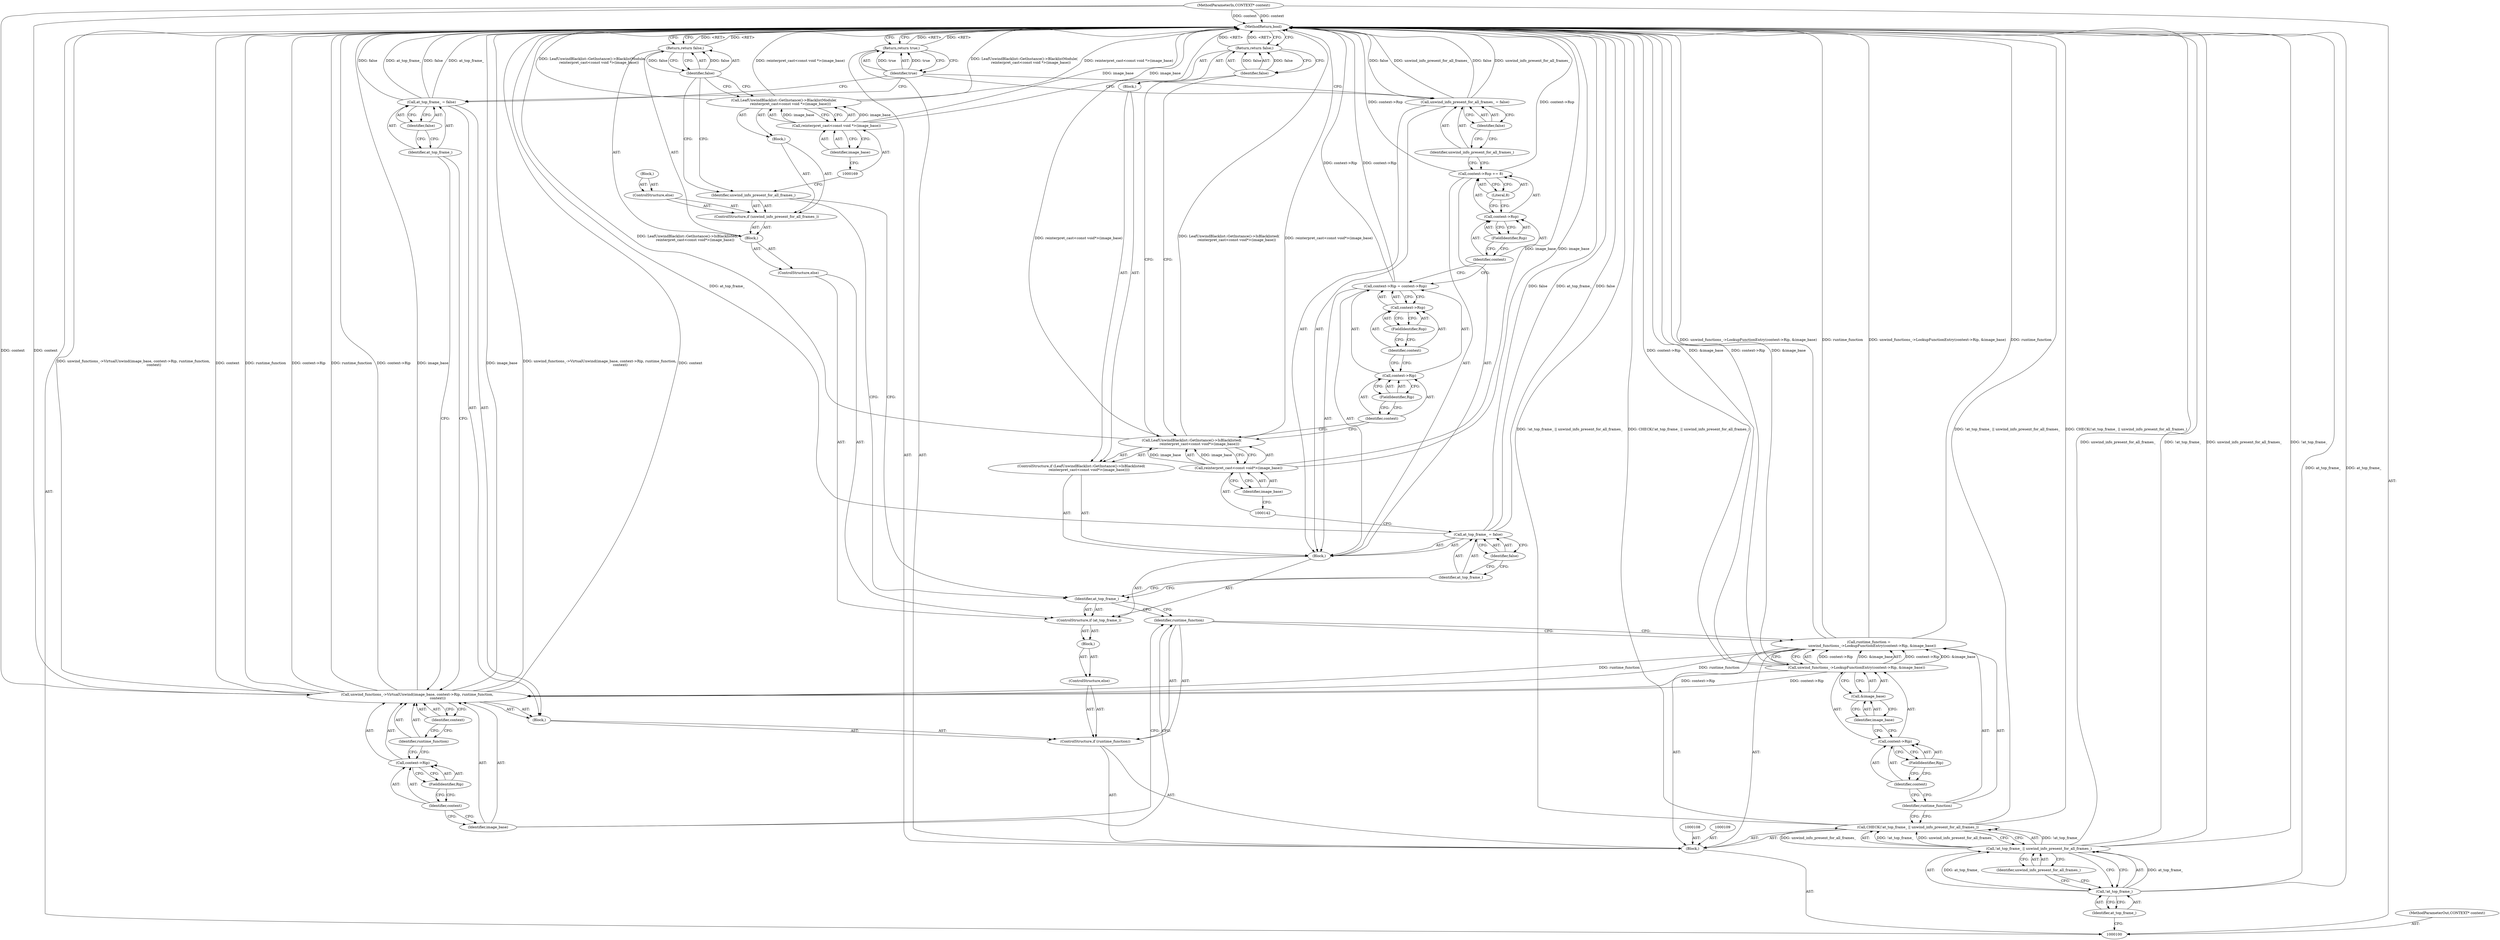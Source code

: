 digraph "0_Chrome_0fb75f1e468fe9054be3b3d3d5b9bf9a66e4199d_11" {
"1000177" [label="(MethodReturn,bool)"];
"1000101" [label="(MethodParameterIn,CONTEXT* context)"];
"1000243" [label="(MethodParameterOut,CONTEXT* context)"];
"1000102" [label="(Block,)"];
"1000122" [label="(Identifier,image_base)"];
"1000121" [label="(Call,unwind_functions_->VirtualUnwind(image_base, context->Rip, runtime_function,\n                                     context))"];
"1000123" [label="(Call,context->Rip)"];
"1000124" [label="(Identifier,context)"];
"1000125" [label="(FieldIdentifier,Rip)"];
"1000126" [label="(Identifier,runtime_function)"];
"1000127" [label="(Identifier,context)"];
"1000130" [label="(Identifier,false)"];
"1000128" [label="(Call,at_top_frame_ = false)"];
"1000129" [label="(Identifier,at_top_frame_)"];
"1000131" [label="(ControlStructure,else)"];
"1000132" [label="(Block,)"];
"1000135" [label="(Block,)"];
"1000133" [label="(ControlStructure,if (at_top_frame_))"];
"1000134" [label="(Identifier,at_top_frame_)"];
"1000138" [label="(Identifier,false)"];
"1000136" [label="(Call,at_top_frame_ = false)"];
"1000137" [label="(Identifier,at_top_frame_)"];
"1000140" [label="(Call,LeafUnwindBlacklist::GetInstance()->IsBlacklisted(\n              reinterpret_cast<const void*>(image_base)))"];
"1000139" [label="(ControlStructure,if (LeafUnwindBlacklist::GetInstance()->IsBlacklisted(\n              reinterpret_cast<const void*>(image_base))))"];
"1000141" [label="(Call,reinterpret_cast<const void*>(image_base))"];
"1000143" [label="(Identifier,image_base)"];
"1000144" [label="(Block,)"];
"1000146" [label="(Identifier,false)"];
"1000145" [label="(Return,return false;)"];
"1000150" [label="(FieldIdentifier,Rip)"];
"1000151" [label="(Call,context->Rsp)"];
"1000152" [label="(Identifier,context)"];
"1000153" [label="(FieldIdentifier,Rsp)"];
"1000147" [label="(Call,context->Rip = context->Rsp)"];
"1000148" [label="(Call,context->Rip)"];
"1000149" [label="(Identifier,context)"];
"1000157" [label="(FieldIdentifier,Rsp)"];
"1000158" [label="(Literal,8)"];
"1000154" [label="(Call,context->Rsp += 8)"];
"1000155" [label="(Call,context->Rsp)"];
"1000156" [label="(Identifier,context)"];
"1000161" [label="(Identifier,false)"];
"1000159" [label="(Call,unwind_info_present_for_all_frames_ = false)"];
"1000160" [label="(Identifier,unwind_info_present_for_all_frames_)"];
"1000163" [label="(Block,)"];
"1000162" [label="(ControlStructure,else)"];
"1000165" [label="(Identifier,unwind_info_present_for_all_frames_)"];
"1000166" [label="(Block,)"];
"1000164" [label="(ControlStructure,if (unwind_info_present_for_all_frames_))"];
"1000167" [label="(Call,LeafUnwindBlacklist::GetInstance()->BlacklistModule(\n            reinterpret_cast<const void *>(image_base)))"];
"1000168" [label="(Call,reinterpret_cast<const void *>(image_base))"];
"1000170" [label="(Identifier,image_base)"];
"1000106" [label="(Identifier,at_top_frame_)"];
"1000107" [label="(Identifier,unwind_info_present_for_all_frames_)"];
"1000103" [label="(Call,CHECK(!at_top_frame_ || unwind_info_present_for_all_frames_))"];
"1000104" [label="(Call,!at_top_frame_ || unwind_info_present_for_all_frames_)"];
"1000105" [label="(Call,!at_top_frame_)"];
"1000172" [label="(Block,)"];
"1000171" [label="(ControlStructure,else)"];
"1000174" [label="(Identifier,false)"];
"1000173" [label="(Return,return false;)"];
"1000175" [label="(Return,return true;)"];
"1000176" [label="(Identifier,true)"];
"1000110" [label="(Call,runtime_function =\n      unwind_functions_->LookupFunctionEntry(context->Rip, &image_base))"];
"1000111" [label="(Identifier,runtime_function)"];
"1000113" [label="(Call,context->Rip)"];
"1000114" [label="(Identifier,context)"];
"1000115" [label="(FieldIdentifier,Rip)"];
"1000116" [label="(Call,&image_base)"];
"1000112" [label="(Call,unwind_functions_->LookupFunctionEntry(context->Rip, &image_base))"];
"1000117" [label="(Identifier,image_base)"];
"1000118" [label="(ControlStructure,if (runtime_function))"];
"1000120" [label="(Block,)"];
"1000119" [label="(Identifier,runtime_function)"];
"1000177" -> "1000100"  [label="AST: "];
"1000177" -> "1000145"  [label="CFG: "];
"1000177" -> "1000173"  [label="CFG: "];
"1000177" -> "1000175"  [label="CFG: "];
"1000145" -> "1000177"  [label="DDG: <RET>"];
"1000173" -> "1000177"  [label="DDG: <RET>"];
"1000175" -> "1000177"  [label="DDG: <RET>"];
"1000104" -> "1000177"  [label="DDG: unwind_info_present_for_all_frames_"];
"1000104" -> "1000177"  [label="DDG: !at_top_frame_"];
"1000103" -> "1000177"  [label="DDG: !at_top_frame_ || unwind_info_present_for_all_frames_"];
"1000103" -> "1000177"  [label="DDG: CHECK(!at_top_frame_ || unwind_info_present_for_all_frames_)"];
"1000159" -> "1000177"  [label="DDG: unwind_info_present_for_all_frames_"];
"1000159" -> "1000177"  [label="DDG: false"];
"1000140" -> "1000177"  [label="DDG: LeafUnwindBlacklist::GetInstance()->IsBlacklisted(\n              reinterpret_cast<const void*>(image_base))"];
"1000140" -> "1000177"  [label="DDG: reinterpret_cast<const void*>(image_base)"];
"1000121" -> "1000177"  [label="DDG: unwind_functions_->VirtualUnwind(image_base, context->Rip, runtime_function,\n                                     context)"];
"1000121" -> "1000177"  [label="DDG: context"];
"1000121" -> "1000177"  [label="DDG: runtime_function"];
"1000121" -> "1000177"  [label="DDG: context->Rip"];
"1000121" -> "1000177"  [label="DDG: image_base"];
"1000147" -> "1000177"  [label="DDG: context->Rip"];
"1000110" -> "1000177"  [label="DDG: unwind_functions_->LookupFunctionEntry(context->Rip, &image_base)"];
"1000110" -> "1000177"  [label="DDG: runtime_function"];
"1000168" -> "1000177"  [label="DDG: image_base"];
"1000167" -> "1000177"  [label="DDG: reinterpret_cast<const void *>(image_base)"];
"1000167" -> "1000177"  [label="DDG: LeafUnwindBlacklist::GetInstance()->BlacklistModule(\n            reinterpret_cast<const void *>(image_base))"];
"1000128" -> "1000177"  [label="DDG: false"];
"1000128" -> "1000177"  [label="DDG: at_top_frame_"];
"1000154" -> "1000177"  [label="DDG: context->Rsp"];
"1000112" -> "1000177"  [label="DDG: context->Rip"];
"1000112" -> "1000177"  [label="DDG: &image_base"];
"1000101" -> "1000177"  [label="DDG: context"];
"1000141" -> "1000177"  [label="DDG: image_base"];
"1000136" -> "1000177"  [label="DDG: false"];
"1000136" -> "1000177"  [label="DDG: at_top_frame_"];
"1000105" -> "1000177"  [label="DDG: at_top_frame_"];
"1000101" -> "1000100"  [label="AST: "];
"1000101" -> "1000177"  [label="DDG: context"];
"1000101" -> "1000121"  [label="DDG: context"];
"1000243" -> "1000100"  [label="AST: "];
"1000102" -> "1000100"  [label="AST: "];
"1000103" -> "1000102"  [label="AST: "];
"1000108" -> "1000102"  [label="AST: "];
"1000109" -> "1000102"  [label="AST: "];
"1000110" -> "1000102"  [label="AST: "];
"1000118" -> "1000102"  [label="AST: "];
"1000175" -> "1000102"  [label="AST: "];
"1000122" -> "1000121"  [label="AST: "];
"1000122" -> "1000119"  [label="CFG: "];
"1000124" -> "1000122"  [label="CFG: "];
"1000121" -> "1000120"  [label="AST: "];
"1000121" -> "1000127"  [label="CFG: "];
"1000122" -> "1000121"  [label="AST: "];
"1000123" -> "1000121"  [label="AST: "];
"1000126" -> "1000121"  [label="AST: "];
"1000127" -> "1000121"  [label="AST: "];
"1000129" -> "1000121"  [label="CFG: "];
"1000121" -> "1000177"  [label="DDG: unwind_functions_->VirtualUnwind(image_base, context->Rip, runtime_function,\n                                     context)"];
"1000121" -> "1000177"  [label="DDG: context"];
"1000121" -> "1000177"  [label="DDG: runtime_function"];
"1000121" -> "1000177"  [label="DDG: context->Rip"];
"1000121" -> "1000177"  [label="DDG: image_base"];
"1000112" -> "1000121"  [label="DDG: context->Rip"];
"1000110" -> "1000121"  [label="DDG: runtime_function"];
"1000101" -> "1000121"  [label="DDG: context"];
"1000123" -> "1000121"  [label="AST: "];
"1000123" -> "1000125"  [label="CFG: "];
"1000124" -> "1000123"  [label="AST: "];
"1000125" -> "1000123"  [label="AST: "];
"1000126" -> "1000123"  [label="CFG: "];
"1000124" -> "1000123"  [label="AST: "];
"1000124" -> "1000122"  [label="CFG: "];
"1000125" -> "1000124"  [label="CFG: "];
"1000125" -> "1000123"  [label="AST: "];
"1000125" -> "1000124"  [label="CFG: "];
"1000123" -> "1000125"  [label="CFG: "];
"1000126" -> "1000121"  [label="AST: "];
"1000126" -> "1000123"  [label="CFG: "];
"1000127" -> "1000126"  [label="CFG: "];
"1000127" -> "1000121"  [label="AST: "];
"1000127" -> "1000126"  [label="CFG: "];
"1000121" -> "1000127"  [label="CFG: "];
"1000130" -> "1000128"  [label="AST: "];
"1000130" -> "1000129"  [label="CFG: "];
"1000128" -> "1000130"  [label="CFG: "];
"1000128" -> "1000120"  [label="AST: "];
"1000128" -> "1000130"  [label="CFG: "];
"1000129" -> "1000128"  [label="AST: "];
"1000130" -> "1000128"  [label="AST: "];
"1000176" -> "1000128"  [label="CFG: "];
"1000128" -> "1000177"  [label="DDG: false"];
"1000128" -> "1000177"  [label="DDG: at_top_frame_"];
"1000129" -> "1000128"  [label="AST: "];
"1000129" -> "1000121"  [label="CFG: "];
"1000130" -> "1000129"  [label="CFG: "];
"1000131" -> "1000118"  [label="AST: "];
"1000132" -> "1000131"  [label="AST: "];
"1000132" -> "1000131"  [label="AST: "];
"1000133" -> "1000132"  [label="AST: "];
"1000135" -> "1000133"  [label="AST: "];
"1000136" -> "1000135"  [label="AST: "];
"1000139" -> "1000135"  [label="AST: "];
"1000147" -> "1000135"  [label="AST: "];
"1000154" -> "1000135"  [label="AST: "];
"1000159" -> "1000135"  [label="AST: "];
"1000133" -> "1000132"  [label="AST: "];
"1000134" -> "1000133"  [label="AST: "];
"1000135" -> "1000133"  [label="AST: "];
"1000162" -> "1000133"  [label="AST: "];
"1000134" -> "1000133"  [label="AST: "];
"1000134" -> "1000119"  [label="CFG: "];
"1000137" -> "1000134"  [label="CFG: "];
"1000165" -> "1000134"  [label="CFG: "];
"1000138" -> "1000136"  [label="AST: "];
"1000138" -> "1000137"  [label="CFG: "];
"1000136" -> "1000138"  [label="CFG: "];
"1000136" -> "1000135"  [label="AST: "];
"1000136" -> "1000138"  [label="CFG: "];
"1000137" -> "1000136"  [label="AST: "];
"1000138" -> "1000136"  [label="AST: "];
"1000142" -> "1000136"  [label="CFG: "];
"1000136" -> "1000177"  [label="DDG: false"];
"1000136" -> "1000177"  [label="DDG: at_top_frame_"];
"1000137" -> "1000136"  [label="AST: "];
"1000137" -> "1000134"  [label="CFG: "];
"1000138" -> "1000137"  [label="CFG: "];
"1000140" -> "1000139"  [label="AST: "];
"1000140" -> "1000141"  [label="CFG: "];
"1000141" -> "1000140"  [label="AST: "];
"1000146" -> "1000140"  [label="CFG: "];
"1000149" -> "1000140"  [label="CFG: "];
"1000140" -> "1000177"  [label="DDG: LeafUnwindBlacklist::GetInstance()->IsBlacklisted(\n              reinterpret_cast<const void*>(image_base))"];
"1000140" -> "1000177"  [label="DDG: reinterpret_cast<const void*>(image_base)"];
"1000141" -> "1000140"  [label="DDG: image_base"];
"1000139" -> "1000135"  [label="AST: "];
"1000140" -> "1000139"  [label="AST: "];
"1000144" -> "1000139"  [label="AST: "];
"1000141" -> "1000140"  [label="AST: "];
"1000141" -> "1000143"  [label="CFG: "];
"1000142" -> "1000141"  [label="AST: "];
"1000143" -> "1000141"  [label="AST: "];
"1000140" -> "1000141"  [label="CFG: "];
"1000141" -> "1000177"  [label="DDG: image_base"];
"1000141" -> "1000140"  [label="DDG: image_base"];
"1000143" -> "1000141"  [label="AST: "];
"1000143" -> "1000142"  [label="CFG: "];
"1000141" -> "1000143"  [label="CFG: "];
"1000144" -> "1000139"  [label="AST: "];
"1000145" -> "1000144"  [label="AST: "];
"1000146" -> "1000145"  [label="AST: "];
"1000146" -> "1000140"  [label="CFG: "];
"1000145" -> "1000146"  [label="CFG: "];
"1000146" -> "1000145"  [label="DDG: false"];
"1000145" -> "1000144"  [label="AST: "];
"1000145" -> "1000146"  [label="CFG: "];
"1000146" -> "1000145"  [label="AST: "];
"1000177" -> "1000145"  [label="CFG: "];
"1000145" -> "1000177"  [label="DDG: <RET>"];
"1000146" -> "1000145"  [label="DDG: false"];
"1000150" -> "1000148"  [label="AST: "];
"1000150" -> "1000149"  [label="CFG: "];
"1000148" -> "1000150"  [label="CFG: "];
"1000151" -> "1000147"  [label="AST: "];
"1000151" -> "1000153"  [label="CFG: "];
"1000152" -> "1000151"  [label="AST: "];
"1000153" -> "1000151"  [label="AST: "];
"1000147" -> "1000151"  [label="CFG: "];
"1000152" -> "1000151"  [label="AST: "];
"1000152" -> "1000148"  [label="CFG: "];
"1000153" -> "1000152"  [label="CFG: "];
"1000153" -> "1000151"  [label="AST: "];
"1000153" -> "1000152"  [label="CFG: "];
"1000151" -> "1000153"  [label="CFG: "];
"1000147" -> "1000135"  [label="AST: "];
"1000147" -> "1000151"  [label="CFG: "];
"1000148" -> "1000147"  [label="AST: "];
"1000151" -> "1000147"  [label="AST: "];
"1000156" -> "1000147"  [label="CFG: "];
"1000147" -> "1000177"  [label="DDG: context->Rip"];
"1000148" -> "1000147"  [label="AST: "];
"1000148" -> "1000150"  [label="CFG: "];
"1000149" -> "1000148"  [label="AST: "];
"1000150" -> "1000148"  [label="AST: "];
"1000152" -> "1000148"  [label="CFG: "];
"1000149" -> "1000148"  [label="AST: "];
"1000149" -> "1000140"  [label="CFG: "];
"1000150" -> "1000149"  [label="CFG: "];
"1000157" -> "1000155"  [label="AST: "];
"1000157" -> "1000156"  [label="CFG: "];
"1000155" -> "1000157"  [label="CFG: "];
"1000158" -> "1000154"  [label="AST: "];
"1000158" -> "1000155"  [label="CFG: "];
"1000154" -> "1000158"  [label="CFG: "];
"1000154" -> "1000135"  [label="AST: "];
"1000154" -> "1000158"  [label="CFG: "];
"1000155" -> "1000154"  [label="AST: "];
"1000158" -> "1000154"  [label="AST: "];
"1000160" -> "1000154"  [label="CFG: "];
"1000154" -> "1000177"  [label="DDG: context->Rsp"];
"1000155" -> "1000154"  [label="AST: "];
"1000155" -> "1000157"  [label="CFG: "];
"1000156" -> "1000155"  [label="AST: "];
"1000157" -> "1000155"  [label="AST: "];
"1000158" -> "1000155"  [label="CFG: "];
"1000156" -> "1000155"  [label="AST: "];
"1000156" -> "1000147"  [label="CFG: "];
"1000157" -> "1000156"  [label="CFG: "];
"1000161" -> "1000159"  [label="AST: "];
"1000161" -> "1000160"  [label="CFG: "];
"1000159" -> "1000161"  [label="CFG: "];
"1000159" -> "1000135"  [label="AST: "];
"1000159" -> "1000161"  [label="CFG: "];
"1000160" -> "1000159"  [label="AST: "];
"1000161" -> "1000159"  [label="AST: "];
"1000176" -> "1000159"  [label="CFG: "];
"1000159" -> "1000177"  [label="DDG: unwind_info_present_for_all_frames_"];
"1000159" -> "1000177"  [label="DDG: false"];
"1000160" -> "1000159"  [label="AST: "];
"1000160" -> "1000154"  [label="CFG: "];
"1000161" -> "1000160"  [label="CFG: "];
"1000163" -> "1000162"  [label="AST: "];
"1000164" -> "1000163"  [label="AST: "];
"1000173" -> "1000163"  [label="AST: "];
"1000162" -> "1000133"  [label="AST: "];
"1000163" -> "1000162"  [label="AST: "];
"1000165" -> "1000164"  [label="AST: "];
"1000165" -> "1000134"  [label="CFG: "];
"1000169" -> "1000165"  [label="CFG: "];
"1000174" -> "1000165"  [label="CFG: "];
"1000166" -> "1000164"  [label="AST: "];
"1000167" -> "1000166"  [label="AST: "];
"1000164" -> "1000163"  [label="AST: "];
"1000165" -> "1000164"  [label="AST: "];
"1000166" -> "1000164"  [label="AST: "];
"1000171" -> "1000164"  [label="AST: "];
"1000167" -> "1000166"  [label="AST: "];
"1000167" -> "1000168"  [label="CFG: "];
"1000168" -> "1000167"  [label="AST: "];
"1000174" -> "1000167"  [label="CFG: "];
"1000167" -> "1000177"  [label="DDG: reinterpret_cast<const void *>(image_base)"];
"1000167" -> "1000177"  [label="DDG: LeafUnwindBlacklist::GetInstance()->BlacklistModule(\n            reinterpret_cast<const void *>(image_base))"];
"1000168" -> "1000167"  [label="DDG: image_base"];
"1000168" -> "1000167"  [label="AST: "];
"1000168" -> "1000170"  [label="CFG: "];
"1000169" -> "1000168"  [label="AST: "];
"1000170" -> "1000168"  [label="AST: "];
"1000167" -> "1000168"  [label="CFG: "];
"1000168" -> "1000177"  [label="DDG: image_base"];
"1000168" -> "1000167"  [label="DDG: image_base"];
"1000170" -> "1000168"  [label="AST: "];
"1000170" -> "1000169"  [label="CFG: "];
"1000168" -> "1000170"  [label="CFG: "];
"1000106" -> "1000105"  [label="AST: "];
"1000106" -> "1000100"  [label="CFG: "];
"1000105" -> "1000106"  [label="CFG: "];
"1000107" -> "1000104"  [label="AST: "];
"1000107" -> "1000105"  [label="CFG: "];
"1000104" -> "1000107"  [label="CFG: "];
"1000103" -> "1000102"  [label="AST: "];
"1000103" -> "1000104"  [label="CFG: "];
"1000104" -> "1000103"  [label="AST: "];
"1000111" -> "1000103"  [label="CFG: "];
"1000103" -> "1000177"  [label="DDG: !at_top_frame_ || unwind_info_present_for_all_frames_"];
"1000103" -> "1000177"  [label="DDG: CHECK(!at_top_frame_ || unwind_info_present_for_all_frames_)"];
"1000104" -> "1000103"  [label="DDG: !at_top_frame_"];
"1000104" -> "1000103"  [label="DDG: unwind_info_present_for_all_frames_"];
"1000104" -> "1000103"  [label="AST: "];
"1000104" -> "1000105"  [label="CFG: "];
"1000104" -> "1000107"  [label="CFG: "];
"1000105" -> "1000104"  [label="AST: "];
"1000107" -> "1000104"  [label="AST: "];
"1000103" -> "1000104"  [label="CFG: "];
"1000104" -> "1000177"  [label="DDG: unwind_info_present_for_all_frames_"];
"1000104" -> "1000177"  [label="DDG: !at_top_frame_"];
"1000104" -> "1000103"  [label="DDG: !at_top_frame_"];
"1000104" -> "1000103"  [label="DDG: unwind_info_present_for_all_frames_"];
"1000105" -> "1000104"  [label="DDG: at_top_frame_"];
"1000105" -> "1000104"  [label="AST: "];
"1000105" -> "1000106"  [label="CFG: "];
"1000106" -> "1000105"  [label="AST: "];
"1000107" -> "1000105"  [label="CFG: "];
"1000104" -> "1000105"  [label="CFG: "];
"1000105" -> "1000177"  [label="DDG: at_top_frame_"];
"1000105" -> "1000104"  [label="DDG: at_top_frame_"];
"1000172" -> "1000171"  [label="AST: "];
"1000171" -> "1000164"  [label="AST: "];
"1000172" -> "1000171"  [label="AST: "];
"1000174" -> "1000173"  [label="AST: "];
"1000174" -> "1000167"  [label="CFG: "];
"1000174" -> "1000165"  [label="CFG: "];
"1000173" -> "1000174"  [label="CFG: "];
"1000174" -> "1000173"  [label="DDG: false"];
"1000173" -> "1000163"  [label="AST: "];
"1000173" -> "1000174"  [label="CFG: "];
"1000174" -> "1000173"  [label="AST: "];
"1000177" -> "1000173"  [label="CFG: "];
"1000173" -> "1000177"  [label="DDG: <RET>"];
"1000174" -> "1000173"  [label="DDG: false"];
"1000175" -> "1000102"  [label="AST: "];
"1000175" -> "1000176"  [label="CFG: "];
"1000176" -> "1000175"  [label="AST: "];
"1000177" -> "1000175"  [label="CFG: "];
"1000175" -> "1000177"  [label="DDG: <RET>"];
"1000176" -> "1000175"  [label="DDG: true"];
"1000176" -> "1000175"  [label="AST: "];
"1000176" -> "1000128"  [label="CFG: "];
"1000176" -> "1000159"  [label="CFG: "];
"1000175" -> "1000176"  [label="CFG: "];
"1000176" -> "1000175"  [label="DDG: true"];
"1000110" -> "1000102"  [label="AST: "];
"1000110" -> "1000112"  [label="CFG: "];
"1000111" -> "1000110"  [label="AST: "];
"1000112" -> "1000110"  [label="AST: "];
"1000119" -> "1000110"  [label="CFG: "];
"1000110" -> "1000177"  [label="DDG: unwind_functions_->LookupFunctionEntry(context->Rip, &image_base)"];
"1000110" -> "1000177"  [label="DDG: runtime_function"];
"1000112" -> "1000110"  [label="DDG: context->Rip"];
"1000112" -> "1000110"  [label="DDG: &image_base"];
"1000110" -> "1000121"  [label="DDG: runtime_function"];
"1000111" -> "1000110"  [label="AST: "];
"1000111" -> "1000103"  [label="CFG: "];
"1000114" -> "1000111"  [label="CFG: "];
"1000113" -> "1000112"  [label="AST: "];
"1000113" -> "1000115"  [label="CFG: "];
"1000114" -> "1000113"  [label="AST: "];
"1000115" -> "1000113"  [label="AST: "];
"1000117" -> "1000113"  [label="CFG: "];
"1000114" -> "1000113"  [label="AST: "];
"1000114" -> "1000111"  [label="CFG: "];
"1000115" -> "1000114"  [label="CFG: "];
"1000115" -> "1000113"  [label="AST: "];
"1000115" -> "1000114"  [label="CFG: "];
"1000113" -> "1000115"  [label="CFG: "];
"1000116" -> "1000112"  [label="AST: "];
"1000116" -> "1000117"  [label="CFG: "];
"1000117" -> "1000116"  [label="AST: "];
"1000112" -> "1000116"  [label="CFG: "];
"1000112" -> "1000110"  [label="AST: "];
"1000112" -> "1000116"  [label="CFG: "];
"1000113" -> "1000112"  [label="AST: "];
"1000116" -> "1000112"  [label="AST: "];
"1000110" -> "1000112"  [label="CFG: "];
"1000112" -> "1000177"  [label="DDG: context->Rip"];
"1000112" -> "1000177"  [label="DDG: &image_base"];
"1000112" -> "1000110"  [label="DDG: context->Rip"];
"1000112" -> "1000110"  [label="DDG: &image_base"];
"1000112" -> "1000121"  [label="DDG: context->Rip"];
"1000117" -> "1000116"  [label="AST: "];
"1000117" -> "1000113"  [label="CFG: "];
"1000116" -> "1000117"  [label="CFG: "];
"1000118" -> "1000102"  [label="AST: "];
"1000119" -> "1000118"  [label="AST: "];
"1000120" -> "1000118"  [label="AST: "];
"1000131" -> "1000118"  [label="AST: "];
"1000120" -> "1000118"  [label="AST: "];
"1000121" -> "1000120"  [label="AST: "];
"1000128" -> "1000120"  [label="AST: "];
"1000119" -> "1000118"  [label="AST: "];
"1000119" -> "1000110"  [label="CFG: "];
"1000122" -> "1000119"  [label="CFG: "];
"1000134" -> "1000119"  [label="CFG: "];
}
